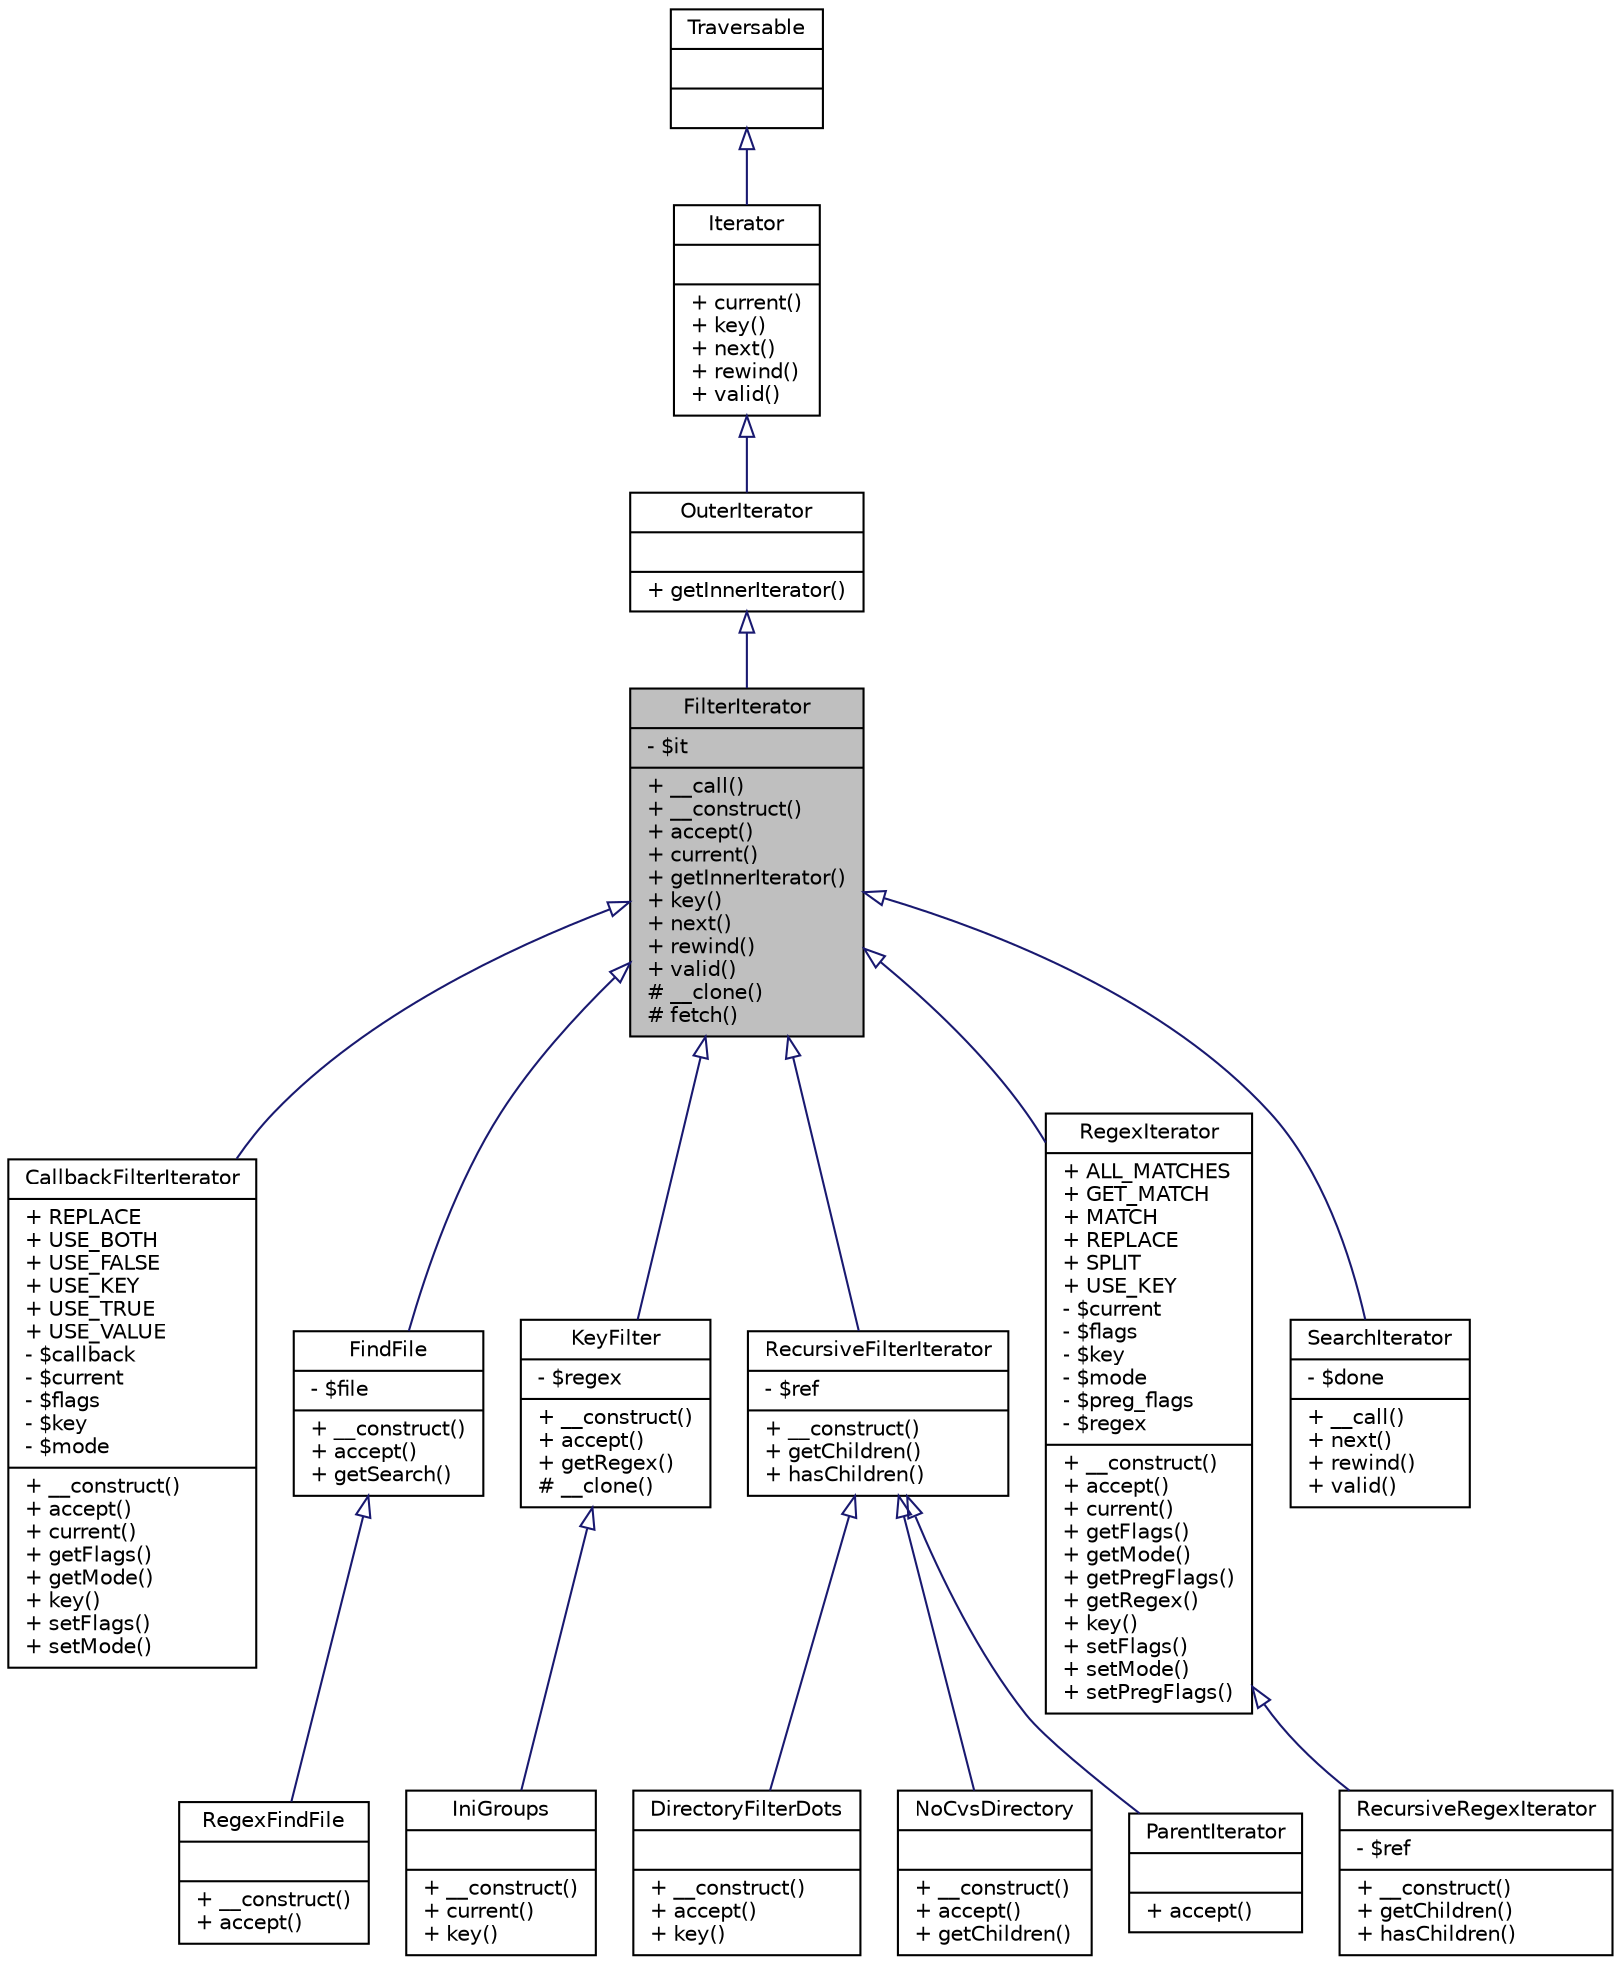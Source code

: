 digraph "FilterIterator"
{
  edge [fontname="Helvetica",fontsize="10",labelfontname="Helvetica",labelfontsize="10"];
  node [fontname="Helvetica",fontsize="10",shape=record];
  Node1 [label="{FilterIterator\n|- $it\l|+ __call()\l+ __construct()\l+ accept()\l+ current()\l+ getInnerIterator()\l+ key()\l+ next()\l+ rewind()\l+ valid()\l# __clone()\l# fetch()\l}",height=0.2,width=0.4,color="black", fillcolor="grey75", style="filled" fontcolor="black"];
  Node2 -> Node1 [dir="back",color="midnightblue",fontsize="10",style="solid",arrowtail="onormal",fontname="Helvetica"];
  Node2 [label="{OuterIterator\n||+ getInnerIterator()\l}",height=0.2,width=0.4,color="black", fillcolor="white", style="filled",URL="$interfaceOuterIterator.html",tooltip="Interface to access the current inner iteraor of iterator wrappers. "];
  Node3 -> Node2 [dir="back",color="midnightblue",fontsize="10",style="solid",arrowtail="onormal",fontname="Helvetica"];
  Node3 [label="{Iterator\n||+ current()\l+ key()\l+ next()\l+ rewind()\l+ valid()\l}",height=0.2,width=0.4,color="black", fillcolor="white", style="filled",URL="$interfaceIterator.html",tooltip="Basic iterator. "];
  Node4 -> Node3 [dir="back",color="midnightblue",fontsize="10",style="solid",arrowtail="onormal",fontname="Helvetica"];
  Node4 [label="{Traversable\n||}",height=0.2,width=0.4,color="black", fillcolor="white", style="filled",URL="$interfaceTraversable.html",tooltip="Interface to detect a class is traversable using foreach. "];
  Node1 -> Node5 [dir="back",color="midnightblue",fontsize="10",style="solid",arrowtail="onormal",fontname="Helvetica"];
  Node5 [label="{CallbackFilterIterator\n|+ REPLACE\l+ USE_BOTH\l+ USE_FALSE\l+ USE_KEY\l+ USE_TRUE\l+ USE_VALUE\l- $callback\l- $current\l- $flags\l- $key\l- $mode\l|+ __construct()\l+ accept()\l+ current()\l+ getFlags()\l+ getMode()\l+ key()\l+ setFlags()\l+ setMode()\l}",height=0.2,width=0.4,color="black", fillcolor="white", style="filled",URL="$classCallbackFilterIterator.html",tooltip="A non abstract FiletrIterator that uses a callback foreach element. "];
  Node1 -> Node6 [dir="back",color="midnightblue",fontsize="10",style="solid",arrowtail="onormal",fontname="Helvetica"];
  Node6 [label="{FindFile\n|- $file\l|+ __construct()\l+ accept()\l+ getSearch()\l}",height=0.2,width=0.4,color="black", fillcolor="white", style="filled",URL="$classFindFile.html",tooltip="Base class to find files. "];
  Node6 -> Node7 [dir="back",color="midnightblue",fontsize="10",style="solid",arrowtail="onormal",fontname="Helvetica"];
  Node7 [label="{RegexFindFile\n||+ __construct()\l+ accept()\l}",height=0.2,width=0.4,color="black", fillcolor="white", style="filled",URL="$classRegexFindFile.html",tooltip="Find files by regular expression. "];
  Node1 -> Node8 [dir="back",color="midnightblue",fontsize="10",style="solid",arrowtail="onormal",fontname="Helvetica"];
  Node8 [label="{KeyFilter\n|- $regex\l|+ __construct()\l+ accept()\l+ getRegex()\l# __clone()\l}",height=0.2,width=0.4,color="black", fillcolor="white", style="filled",URL="$classKeyFilter.html",tooltip="Regular expression filter for string iterators. "];
  Node8 -> Node9 [dir="back",color="midnightblue",fontsize="10",style="solid",arrowtail="onormal",fontname="Helvetica"];
  Node9 [label="{IniGroups\n||+ __construct()\l+ current()\l+ key()\l}",height=0.2,width=0.4,color="black", fillcolor="white", style="filled",URL="$classIniGroups.html",tooltip="Class to iterate all groups within an ini file. "];
  Node1 -> Node10 [dir="back",color="midnightblue",fontsize="10",style="solid",arrowtail="onormal",fontname="Helvetica"];
  Node10 [label="{RecursiveFilterIterator\n|- $ref\l|+ __construct()\l+ getChildren()\l+ hasChildren()\l}",height=0.2,width=0.4,color="black", fillcolor="white", style="filled",URL="$classRecursiveFilterIterator.html",tooltip="Iterator to filter recursive iterators. "];
  Node10 -> Node11 [dir="back",color="midnightblue",fontsize="10",style="solid",arrowtail="onormal",fontname="Helvetica"];
  Node11 [label="{DirectoryFilterDots\n||+ __construct()\l+ accept()\l+ key()\l}",height=0.2,width=0.4,color="black", fillcolor="white", style="filled",URL="$classDirectoryFilterDots.html",tooltip="A filtered DirectoryIterator. "];
  Node10 -> Node12 [dir="back",color="midnightblue",fontsize="10",style="solid",arrowtail="onormal",fontname="Helvetica"];
  Node12 [label="{NoCvsDirectory\n||+ __construct()\l+ accept()\l+ getChildren()\l}",height=0.2,width=0.4,color="black", fillcolor="white", style="filled",URL="$classNoCvsDirectory.html"];
  Node10 -> Node13 [dir="back",color="midnightblue",fontsize="10",style="solid",arrowtail="onormal",fontname="Helvetica"];
  Node13 [label="{ParentIterator\n||+ accept()\l}",height=0.2,width=0.4,color="black", fillcolor="white", style="filled",URL="$classParentIterator.html",tooltip="Iterator to filter parents. "];
  Node1 -> Node14 [dir="back",color="midnightblue",fontsize="10",style="solid",arrowtail="onormal",fontname="Helvetica"];
  Node14 [label="{RegexIterator\n|+ ALL_MATCHES\l+ GET_MATCH\l+ MATCH\l+ REPLACE\l+ SPLIT\l+ USE_KEY\l- $current\l- $flags\l- $key\l- $mode\l- $preg_flags\l- $regex\l|+ __construct()\l+ accept()\l+ current()\l+ getFlags()\l+ getMode()\l+ getPregFlags()\l+ getRegex()\l+ key()\l+ setFlags()\l+ setMode()\l+ setPregFlags()\l}",height=0.2,width=0.4,color="black", fillcolor="white", style="filled",URL="$classRegexIterator.html",tooltip="Regular expression filter for iterators. "];
  Node14 -> Node15 [dir="back",color="midnightblue",fontsize="10",style="solid",arrowtail="onormal",fontname="Helvetica"];
  Node15 [label="{RecursiveRegexIterator\n|- $ref\l|+ __construct()\l+ getChildren()\l+ hasChildren()\l}",height=0.2,width=0.4,color="black", fillcolor="white", style="filled",URL="$classRecursiveRegexIterator.html",tooltip="Recursive regular expression filter for iterators. "];
  Node1 -> Node16 [dir="back",color="midnightblue",fontsize="10",style="solid",arrowtail="onormal",fontname="Helvetica"];
  Node16 [label="{SearchIterator\n|- $done\l|+ __call()\l+ next()\l+ rewind()\l+ valid()\l}",height=0.2,width=0.4,color="black", fillcolor="white", style="filled",URL="$classSearchIterator.html",tooltip="Iterator to search for a specific element. "];
}

